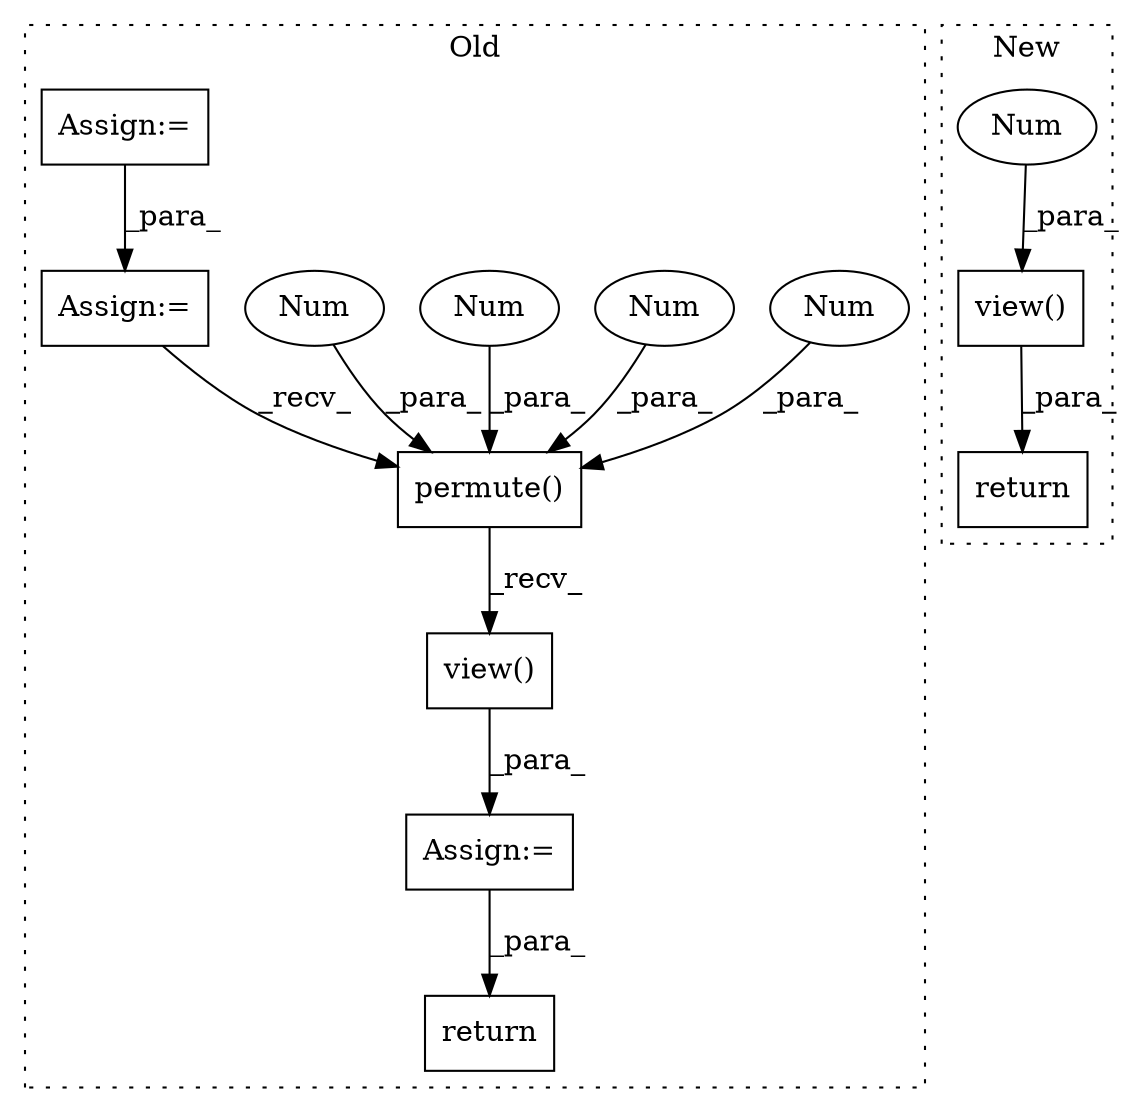 digraph G {
subgraph cluster0 {
1 [label="permute()" a="75" s="8090,8110" l="10,1" shape="box"];
3 [label="Num" a="76" s="8103" l="1" shape="ellipse"];
4 [label="Num" a="76" s="8106" l="1" shape="ellipse"];
5 [label="Num" a="76" s="8109" l="1" shape="ellipse"];
6 [label="Num" a="76" s="8100" l="1" shape="ellipse"];
7 [label="Assign:=" a="68" s="8087" l="3" shape="box"];
8 [label="Assign:=" a="68" s="7880" l="3" shape="box"];
10 [label="Assign:=" a="68" s="7986" l="3" shape="box"];
11 [label="return" a="93" s="8158" l="7" shape="box"];
12 [label="view()" a="75" s="8090,8128" l="27,1" shape="box"];
label = "Old";
style="dotted";
}
subgraph cluster1 {
2 [label="view()" a="75" s="5464,5500" l="27,1" shape="box"];
9 [label="Num" a="76" s="5498" l="2" shape="ellipse"];
13 [label="return" a="93" s="5510" l="7" shape="box"];
label = "New";
style="dotted";
}
1 -> 12 [label="_recv_"];
2 -> 13 [label="_para_"];
3 -> 1 [label="_para_"];
4 -> 1 [label="_para_"];
5 -> 1 [label="_para_"];
6 -> 1 [label="_para_"];
7 -> 11 [label="_para_"];
8 -> 10 [label="_para_"];
9 -> 2 [label="_para_"];
10 -> 1 [label="_recv_"];
12 -> 7 [label="_para_"];
}